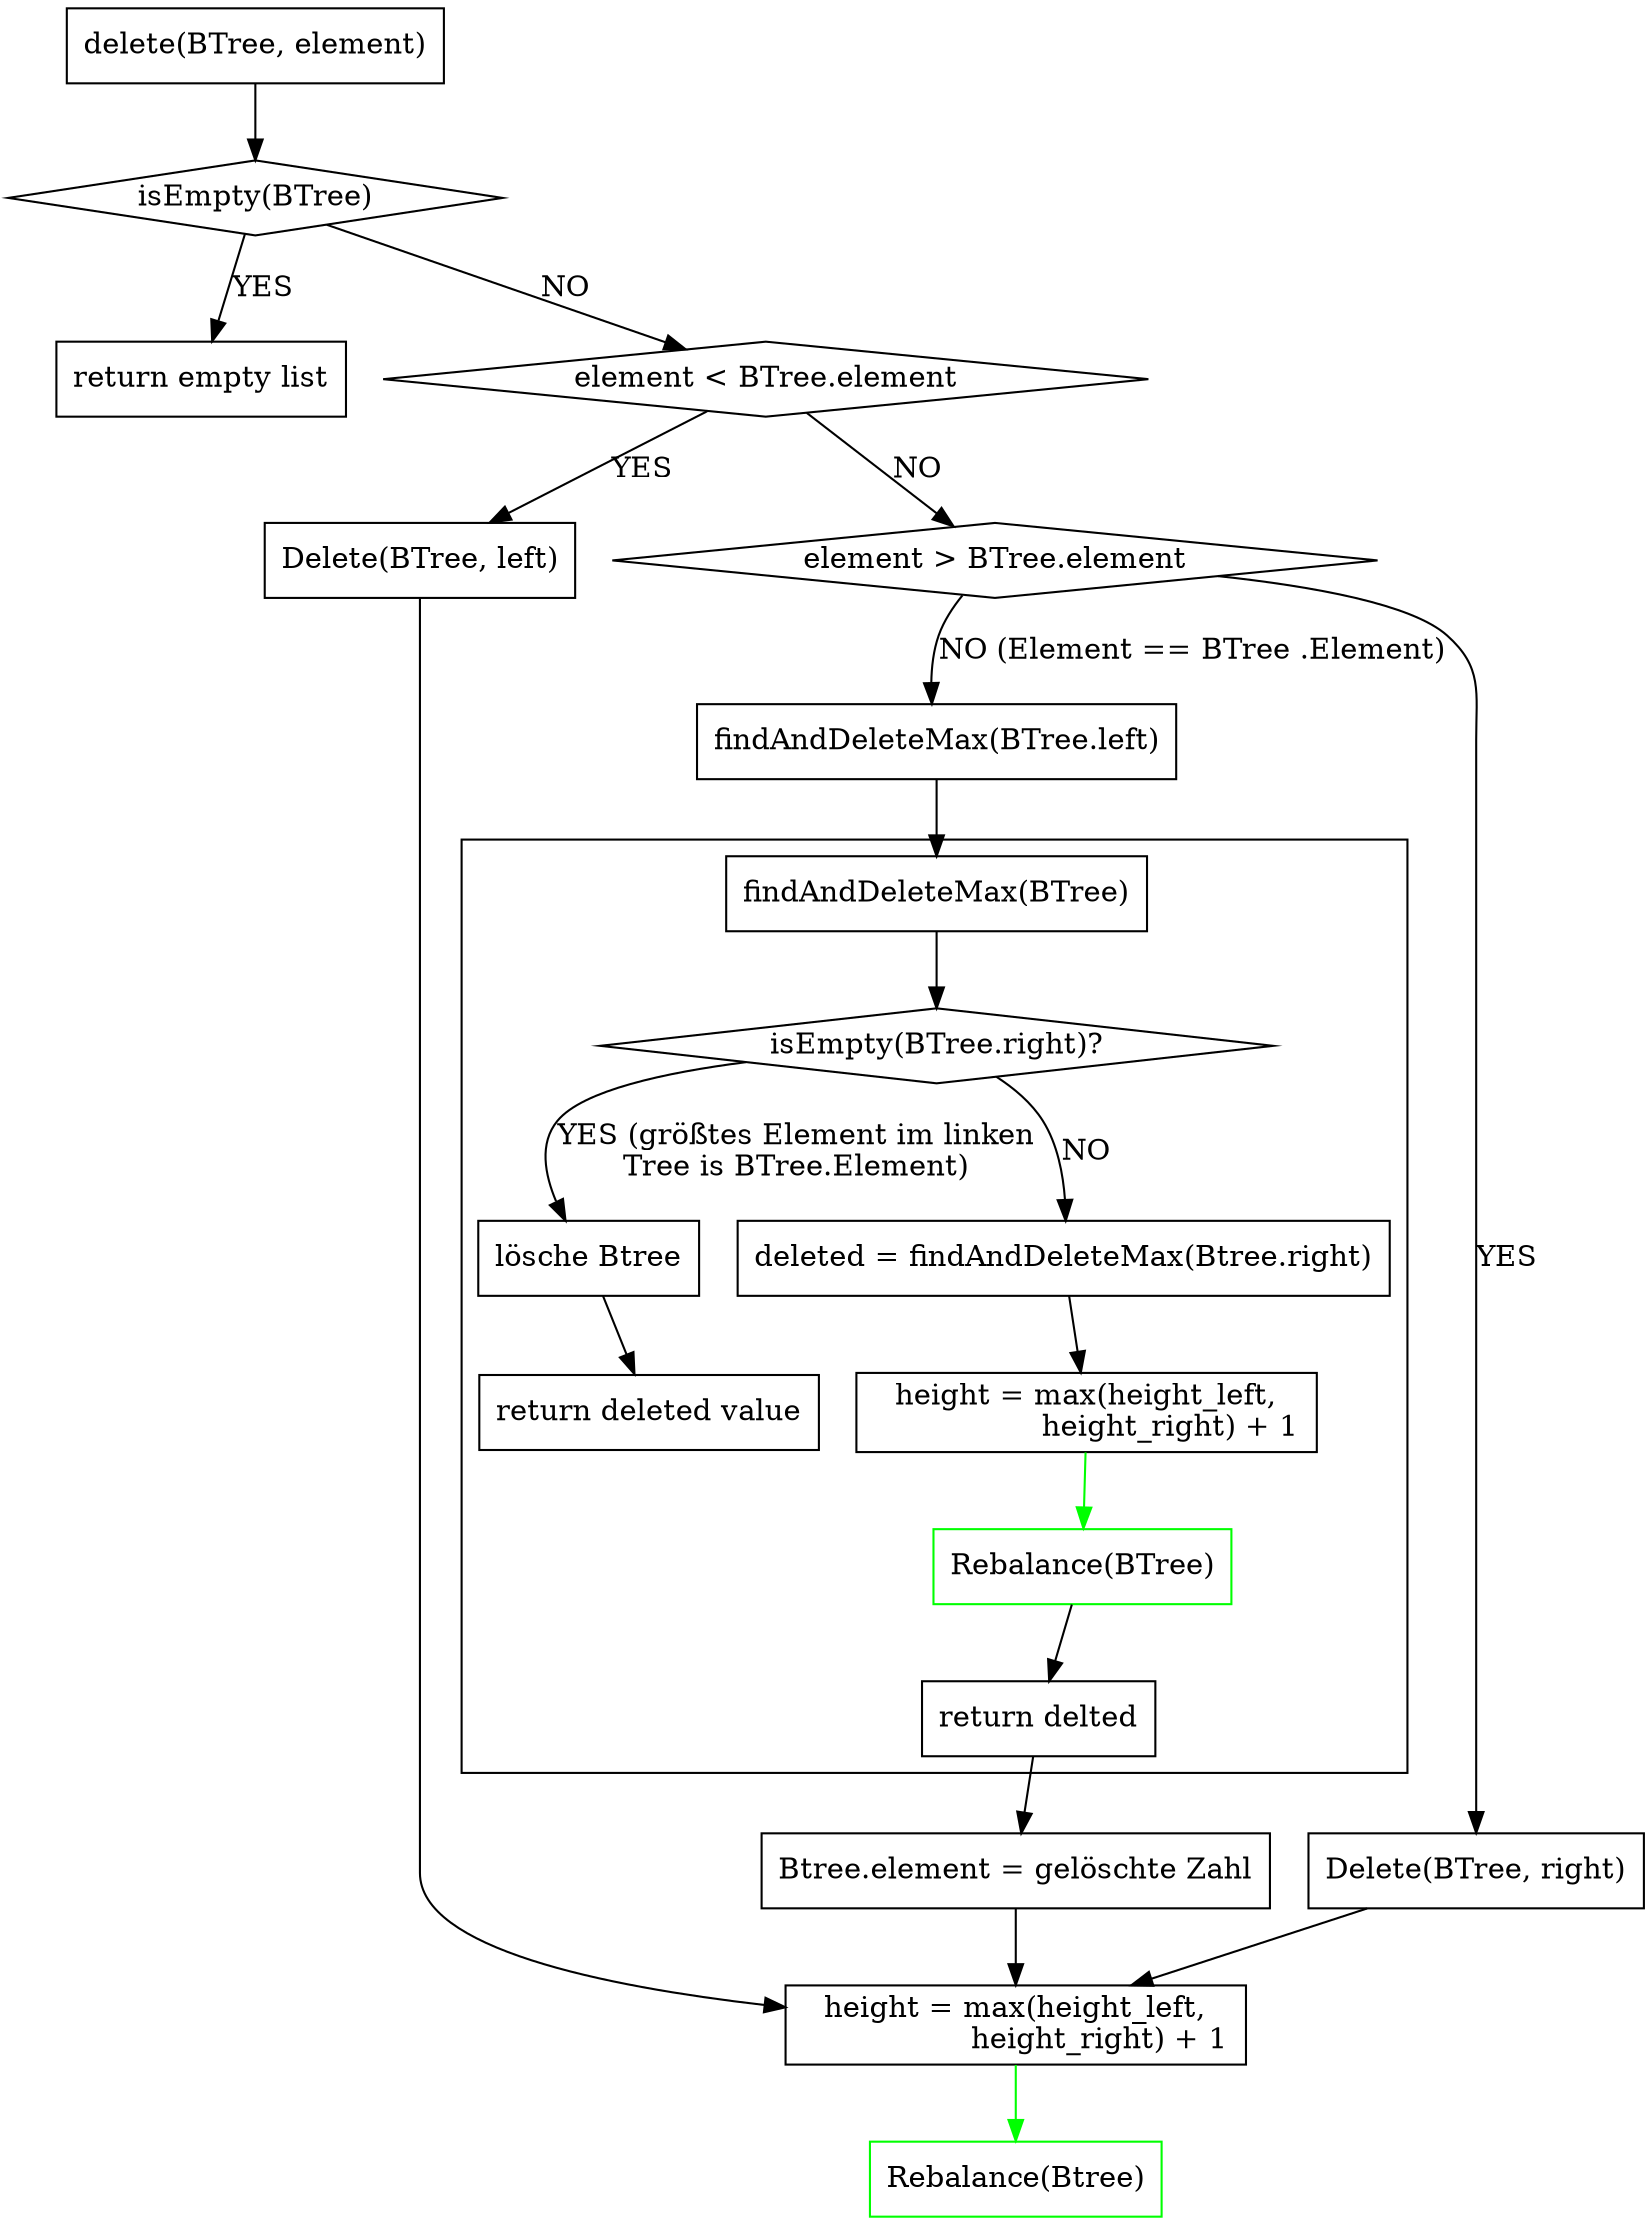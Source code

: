 digraph Q {

    subgraph cluster1 {

        connectornode [ shape = point label = "" color = invis]
        node [shape = cirlce];
        compound = true;

        //insert
            cluster1_start [label = "findAndDeleteMax(BTree)"];
        cluster1_start -> s_a2
        s_a2 [label = "isEmpty(BTree.right)?" shape = diamond];
        s_a2 -> s_a4 [label = "YES (größtes Element im linken\nTree is BTree.Element)"];

        s_a4 [label = "lösche Btree"];
        s_a4 -> s_a41
        s_a41 [label = "return deleted value"];
        s_a2 -> s_a5 [label = "NO"];
        s_a5 [label = "deleted = findAndDeleteMax(Btree.right)"];
        s_a5 -> s_a6;
        s_a6 [label = "height = max(height_left,
                  height_right) + 1"];
        s_a6 -> rebalance [color = green]
        rebalance [label = "Rebalance(BTree)" color = green]
        rebalance -> cluster1_end;
        cluster1_end [label = "return delted"];
    }

    node [shape = box];
    compound = true;

    a1 [label = "delete(BTree, element)"];
    a1 -> a2;
    a2 [label = "isEmpty(BTree)" shape = diamond];
    a2 -> b2 [label = "YES"];
    b2 [label = "return empty list"];
    a2 -> a3 [label = "NO"];
    a3 [label = "element < BTree.element" shape = diamond];
    a3 -> smaller [label = "YES"];
    a3 -> a4 [label = "NO"];
    a4 [label = "element > BTree.element" shape = diamond];
    a4 -> larger [label = "YES"];
    a4 -> hilfs [label = "NO (Element == BTree .Element)"];
    hilfs [label = "findAndDeleteMax(BTree.left)"];
//    hilfs -> a10;
//    hilfs -> connectornode [lhead = cluster1]
    hilfs -> cluster1_start
    cluster1_end -> a10
    a10 [label = "Btree.element = gelöschte Zahl"];
    a10 -> hohe;
    hohe [label = "height = max(height_left,
                  height_right) + 1"];

    smaller [label = "Delete(BTree, left)"] smaller -> hohe;
    larger [label = "Delete(BTree, right)"] larger -> hohe;

    checkBalance [label = "Rebalance(Btree)" color = green];

    hohe -> checkBalance [color = green];


}

